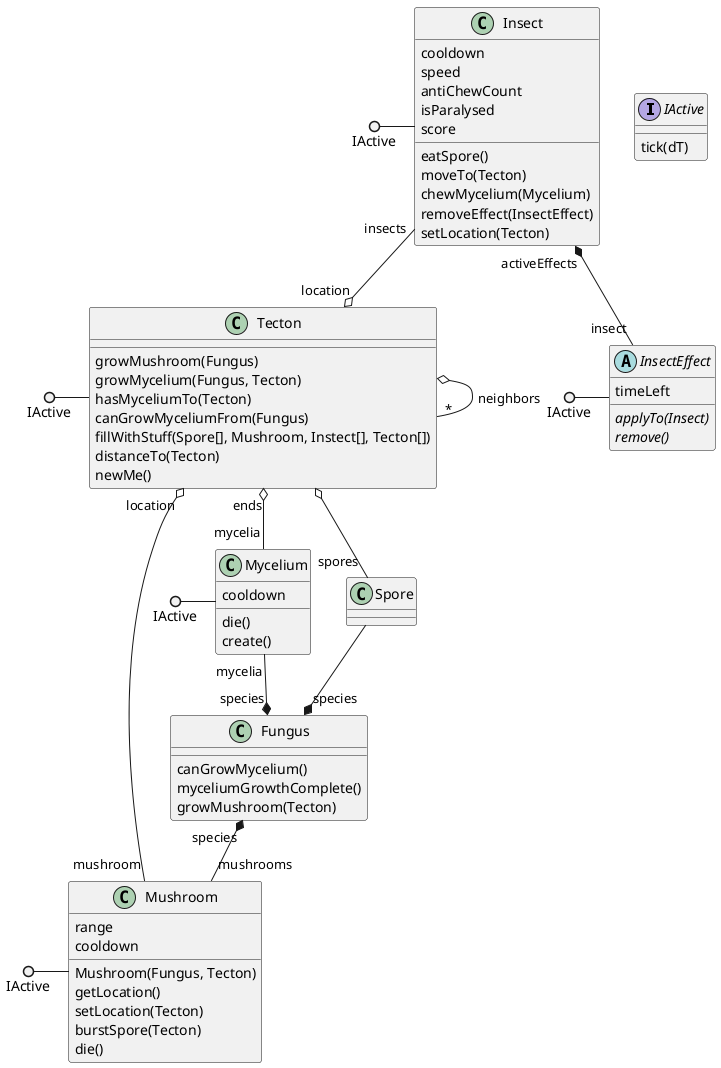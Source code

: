 @startuml classes
interface IActive {
    tick(dT)
}
'Addneighbor, remove, fill belement többet hogy jelölünk
'NEM E KELL RETURN TÍPUS'

'Dávid: kikommentelt fv-ek getter-setterek, elhagyhatjuk őket innen?
'LÁTHATÓSÁG kell?
class Tecton {
    growMushroom(Fungus)
    growMycelium(Fungus, Tecton)
    hasMyceliumTo(Tecton)
    canGrowMyceliumFrom(Fungus)
    ' removeInsect(Insect)
    ' addInsect(Insect)
    ' addNeighbor(Tecton)
    ' removeNeighbor(Tecton)
    fillWithStuff(Spore[], Mushroom, Instect[], Tecton[])
    distanceTo(Tecton)
    ' addSpore(Spore)
    newMe()
}
class Fungus {
    canGrowMycelium()
    myceliumGrowthComplete()
    growMushroom(Tecton)
}
class Mycelium {
    cooldown
    die()
    create()
}
class Mushroom {
    range
    cooldown
    Mushroom(Fungus, Tecton)
    getLocation()
    setLocation(Tecton)
    burstSpore(Tecton)
    die()
}
class Spore

'Panni: ide nem írom ki a getter-settereket, elegek szntem az attribútumok
' +ha van removeEffect() akkor applyEffect() nincs? vagy azt a setIsParalysed() és a hasonlóak helyettesítik?
' +azt viszont nem tudom h az asszociációk setterei (pl setLocation) kellenek-e
' +az antiChewCount az hogyhogy counter és nem boolean?
class Insect {
    cooldown
    speed
    antiChewCount
    isParalysed
    score
    eatSpore()
    moveTo(Tecton)
    chewMycelium(Mycelium)
    removeEffect(InsectEffect)
    setLocation(Tecton)
}
abstract InsectEffect {
    timeLeft
    {abstract} applyTo(Insect)
    {abstract} remove()
}

IActive ()- Tecton
IActive ()- Mushroom
IActive ()- Mycelium
IActive ()- Insect
IActive ()- InsectEffect

Tecton o-- "*" Tecton : neighbors
Tecton "ends" o-- "mycelia" Mycelium
Tecton o-- "spores" Spore
Tecton "location" o-- "mushroom" Mushroom

Mycelium "mycelia" --* "species" Fungus

Insect "activeEffects" *-- "insect" InsectEffect
Insect "insects" --o "location" Tecton

Fungus "species" *-- "mushrooms" Mushroom

Spore --* "species" Fungus

@enduml